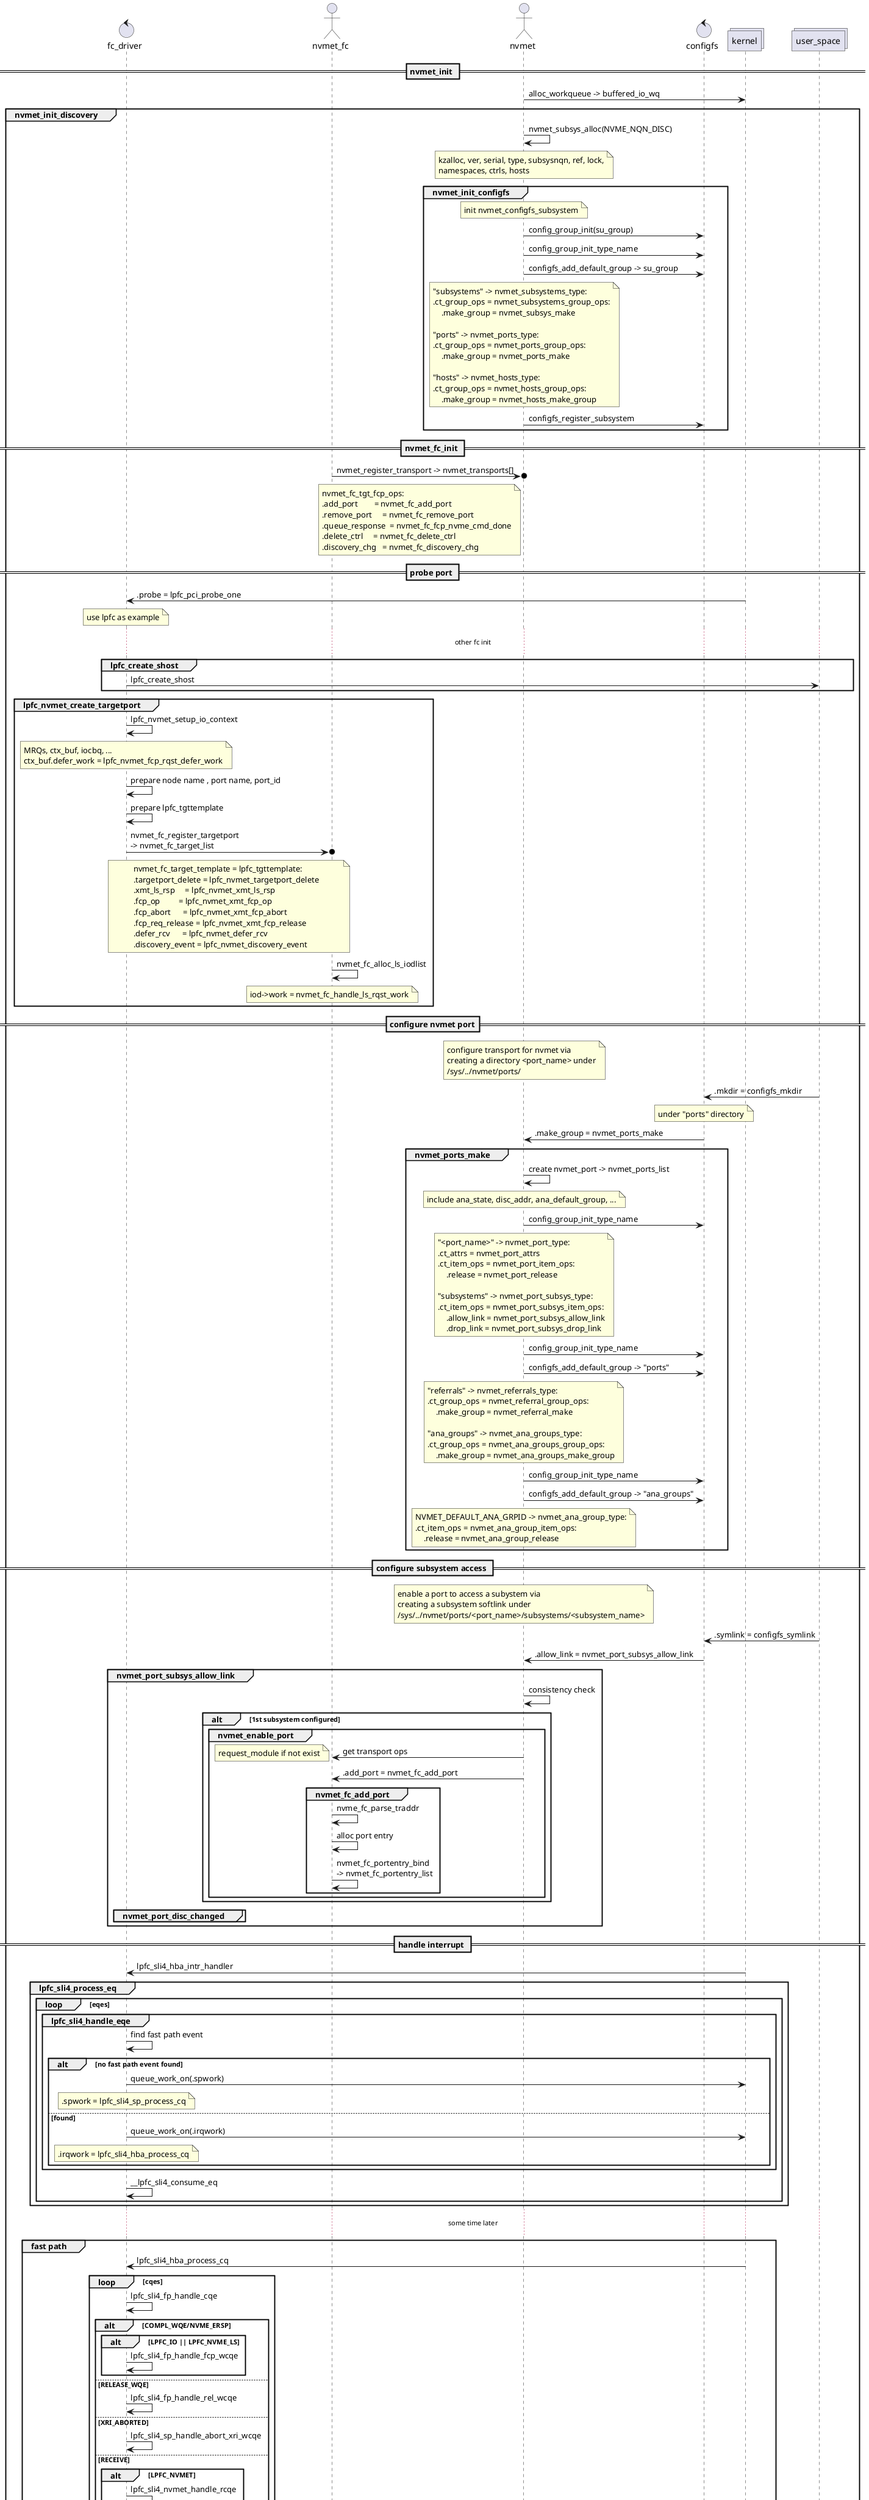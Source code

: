 @startuml
control fc_driver
actor nvmet_fc
actor nvmet
'actor nvme 
control configfs 
collections kernel
collections user_space 
== nvmet_init ==
nvmet -> kernel : alloc_workqueue -> buffered_io_wq
group nvmet_init_discovery
nvmet -> nvmet : nvmet_subsys_alloc(NVME_NQN_DISC)
note over nvmet
kzalloc, ver, serial, type, subsysnqn, ref, lock,
namespaces, ctrls, hosts
end note
group nvmet_init_configfs
note over nvmet
init nvmet_configfs_subsystem
end note
nvmet -> configfs : config_group_init(su_group)
nvmet -> configfs : config_group_init_type_name
nvmet -> configfs : configfs_add_default_group -> su_group
note over nvmet
"subsystems" -> nvmet_subsystems_type:
.ct_group_ops = nvmet_subsystems_group_ops:
    .make_group = nvmet_subsys_make

"ports" -> nvmet_ports_type:
.ct_group_ops = nvmet_ports_group_ops:
    .make_group = nvmet_ports_make

"hosts" -> nvmet_hosts_type:
.ct_group_ops = nvmet_hosts_group_ops:
    .make_group = nvmet_hosts_make_group
end note
nvmet -> configfs : configfs_register_subsystem
end

== nvmet_fc_init ==
nvmet_fc ->o nvmet : nvmet_register_transport -> nvmet_transports[]
note left of nvmet
nvmet_fc_tgt_fcp_ops:
.add_port        = nvmet_fc_add_port
.remove_port     = nvmet_fc_remove_port
.queue_response  = nvmet_fc_fcp_nvme_cmd_done
.delete_ctrl     = nvmet_fc_delete_ctrl
.discovery_chg   = nvmet_fc_discovery_chg
end note

== probe port ==
kernel -> fc_driver : .probe = lpfc_pci_probe_one
note over fc_driver
use lpfc as example
end note
... other fc init ...

group lpfc_create_shost
fc_driver -> user_space : lpfc_create_shost
end 

group lpfc_nvmet_create_targetport
fc_driver -> fc_driver : lpfc_nvmet_setup_io_context
note over fc_driver
MRQs, ctx_buf, iocbq, ...
ctx_buf.defer_work = lpfc_nvmet_fcp_rqst_defer_work
end note
fc_driver -> fc_driver : prepare node name , port name, port_id
fc_driver -> fc_driver : prepare lpfc_tgttemplate
fc_driver ->o nvmet_fc : nvmet_fc_register_targetport \n-> nvmet_fc_target_list 

note over fc_driver, nvmet_fc
nvmet_fc_target_template = lpfc_tgttemplate:
.targetport_delete = lpfc_nvmet_targetport_delete
.xmt_ls_rsp     = lpfc_nvmet_xmt_ls_rsp
.fcp_op         = lpfc_nvmet_xmt_fcp_op
.fcp_abort      = lpfc_nvmet_xmt_fcp_abort
.fcp_req_release = lpfc_nvmet_xmt_fcp_release
.defer_rcv      = lpfc_nvmet_defer_rcv
.discovery_event = lpfc_nvmet_discovery_event
end note
nvmet_fc -> nvmet_fc : nvmet_fc_alloc_ls_iodlist
note over nvmet_fc
iod->work = nvmet_fc_handle_ls_rqst_work
end note
end

== configure nvmet port==
note over nvmet
configure transport for nvmet via
creating a directory <port_name> under
/sys/../nvmet/ports/
end note
user_space -> configfs : .mkdir = configfs_mkdir
note over configfs 
under "ports" directory
end note
configfs -> nvmet : .make_group = nvmet_ports_make

group nvmet_ports_make
nvmet -> nvmet : create nvmet_port -> nvmet_ports_list
note over nvmet
include ana_state, disc_addr, ana_default_group, ...
end note

nvmet -> configfs : config_group_init_type_name
note over nvmet
"<port_name>" -> nvmet_port_type:
.ct_attrs = nvmet_port_attrs
.ct_item_ops = nvmet_port_item_ops:
    .release = nvmet_port_release

"subsystems" -> nvmet_port_subsys_type:
.ct_item_ops = nvmet_port_subsys_item_ops:
    .allow_link = nvmet_port_subsys_allow_link
    .drop_link = nvmet_port_subsys_drop_link
end note

nvmet -> configfs : config_group_init_type_name
nvmet -> configfs : configfs_add_default_group -> "ports" 
note over nvmet
"referrals" -> nvmet_referrals_type:
.ct_group_ops = nvmet_referral_group_ops:
    .make_group = nvmet_referral_make

"ana_groups" -> nvmet_ana_groups_type:
.ct_group_ops = nvmet_ana_groups_group_ops:
    .make_group = nvmet_ana_groups_make_group
end note

nvmet -> configfs : config_group_init_type_name
nvmet -> configfs : configfs_add_default_group -> "ana_groups" 
note over nvmet
NVMET_DEFAULT_ANA_GRPID -> nvmet_ana_group_type:
.ct_item_ops = nvmet_ana_group_item_ops:
    .release = nvmet_ana_group_release
end note

end

== configure subsystem access ==
note over nvmet
enable a port to access a subystem via
creating a subsystem softlink under
/sys/../nvmet/ports/<port_name>/subsystems/<subsystem_name>
end note
user_space -> configfs : .symlink = configfs_symlink
configfs -> nvmet : .allow_link = nvmet_port_subsys_allow_link
group nvmet_port_subsys_allow_link
nvmet -> nvmet :  consistency check 

alt 1st subsystem configured 
group nvmet_enable_port
nvmet -> nvmet_fc : get transport ops
note left
request_module if not exist
end note

nvmet -> nvmet_fc : .add_port = nvmet_fc_add_port 
group nvmet_fc_add_port
nvmet_fc -> nvmet_fc : nvme_fc_parse_traddr
nvmet_fc -> nvmet_fc : alloc port entry
nvmet_fc -> nvmet_fc : nvmet_fc_portentry_bind \n-> nvmet_fc_portentry_list 
end

end
end alt

group nvmet_port_disc_changed
end

end 

== handle interrupt ==
kernel -> fc_driver : lpfc_sli4_hba_intr_handler
group lpfc_sli4_process_eq
loop eqes
group lpfc_sli4_handle_eqe

fc_driver -> fc_driver : find fast path event

alt no fast path event found 
fc_driver -> kernel : queue_work_on(.spwork)
note  over fc_driver
.spwork = lpfc_sli4_sp_process_cq
end note
else found
fc_driver -> kernel : queue_work_on(.irqwork)
note  over fc_driver
.irqwork = lpfc_sli4_hba_process_cq
end note
end alt
end

fc_driver -> fc_driver : __lpfc_sli4_consume_eq
end loop
end

... some time later ...
group fast path 
kernel -> fc_driver : lpfc_sli4_hba_process_cq
loop cqes
fc_driver -> fc_driver : lpfc_sli4_fp_handle_cqe
alt COMPL_WQE/NVME_ERSP
alt LPFC_IO || LPFC_NVME_LS
fc_driver -> fc_driver : lpfc_sli4_fp_handle_fcp_wcqe
end alt
else RELEASE_WQE
fc_driver -> fc_driver : lpfc_sli4_fp_handle_rel_wcqe
else XRI_ABORTED
fc_driver -> fc_driver : lpfc_sli4_sp_handle_abort_xri_wcqe
else RECEIVE
alt LPFC_NVMET
fc_driver -> fc_driver : lpfc_sli4_nvmet_handle_rcqe
end alt
end alt
end loop

alt have delay work
fc_driver -> kernel : queue_delayed_work_on(sched_irqwork)
note over fc_driver
.sched_irqwork = lpfc_sli4_dly_hba_process_cq
end note
end alt
end

... or another some time later ...
group slow path 
kernel -> fc_driver : lpfc_sli4_sp_process_cq

loop cqes
alt LPFC_WCQ && LPFC_IO
fc_driver -> fc_driver : lpfc_sli4_fp_handle_cqe
else
fc_driver -> fc_driver : lpfc_sli4_sp_handle_cqe

alt !async
fc_driver -> fc_driver : lpfc_sli4_sp_handle_mbox_event
else
fc_driver -> fc_driver : lpfc_sli4_sp_handle_async_event
end alt
end alt

alt have delay work
fc_driver -> kernel : queue_delayed_work_on(sched_spwork)
note over fc_driver
.sched_spwork = lpfc_sli4_dly_sp_process_cq
end note
end alt
end loop
end

alt have post work
fc_driver -> kernel : lpfc_worker_wake_up(work_waitq)
end alt

... some time later ...
fc_driver -> fc_driver : lpfc_sli4_dly_hba_process_cq
ref over fc_driver
fast path handler
end ref

... or another some time later ...
fc_driver -> fc_driver : lpfc_sli4_dly_sp_process_cq
ref over fc_driver
slow path handler
end ref

... at the same time ...
group kernel_thread: lpfc_do_work
loop until stop
kernel -> fc_driver : wait_event_interruptible(work_waitq)

group lpfc_work_done
fc_driver -> fc_driver : lpfc_sli4_post_async_mbox 
fc_driver -> fc_driver : lpfc_handle_eratt 
fc_driver -> fc_driver : lpfc_sli_handle_mb_event
fc_driver -> fc_driver : lpfc_handle_latt 
fc_driver -> fc_driver : lpfc_handle_rrq_active
fc_driver -> fc_driver : lpfc_sli4_els_xri_abort_event_proc
fc_driver -> fc_driver : lpfc_sli4_async_event_proc
fc_driver -> fc_driver : lpfc_sli4_hbqbuf_add_hbqs
fc_driver -> fc_driver : lpfc_sli4_fcf_redisc_event_proc

group work_port event
fc_driver -> fc_driver : lpfc_create_vport_work_array 
loop vports
fc_driver -> fc_driver : lpfc_disc_timeout_handler 
fc_driver -> fc_driver : lpfc_els_timeout_handler 
fc_driver -> fc_driver : lpfc_hb_timeout_handler 
fc_driver -> fc_driver : lpfc_mbox_timeout_handler 
fc_driver -> fc_driver : lpfc_unblock_fabric_iocbs
fc_driver -> fc_driver : lpfc_ramp_down_queue_handler
fc_driver -> fc_driver : lpfc_delayed_disc_timeout_handler 
end loop
fc_driver -> fc_driver : lpfc_destroy_vport_work_array 
end 

group handle els ring
fc_driver -> fc_driver : lpfc_phba_elsring
fc_driver -> fc_driver : lpfc_sli_handle_slow_ring_event_s4 
loop sp_queue_event
alt COMPLE_WQE
fc_driver -> fc_driver : lpfc_sli4_els_wcqe_to_rspiocbq
fc_driver -> fc_driver : lpfc_sli_sp_handle_rspiocb
else RECEIVE
fc_driver -> fc_driver : lpfc_sli4_handle_received_buffer
end alt
end loop
fc_driver -> fc_driver : lpfc_drain_txq
fc_driver -> fc_driver : turn on ring interrupts 
end
fc_driver -> fc_driver : lpfc_work_list_done
end loop
end
end


== receive LS command ==
fc_driver -> fc_driver : lpfc_sli4_handle_received_buffer
fc_driver -> fc_driver : lpfc_sli4_send_seq_to_ulp
fc_driver -> fc_driver : lpfc_complete_unsol_iocb 
fc_driver -> fc_driver : .lpfc_sli_rcv_unsol_event
note over fc_driver
ELS_REQ: lpfc_els_unsol_event
ELS_REP: lpfc_els_unsol_event
DD_UNSOL_CTL: lpfc_ct_unsol_event (name server inquiry)
DD_SOL_CTL: lpfc_ct_unsol_event (name server response)
end note

fc_driver -> fc_driver : lpfc_els_unsol_event 
fc_driver -> fc_driver : lpfc_els_unsol_buffer
alt FLOGI
fc_driver -> fc_driver : lpfc_els_rcv_flogi
else PLOGI
fc_driver -> fc_driver : lpfc_plogi_confirm_nport -> ndlp
fc_driver -> fc_driver : lpfc_send_els_event(ndlp)
fc_driver -> fc_driver : lpfc_disc_state_machine(NLP_EVT_RCV_PLOGI)
else PRLI or NVMEPRLI
fc_driver -> fc_driver : lpfc_disc_state_machine(NLP_EVT_RCV_PRLI)
else RSCN 
fc_driver -> fc_driver : lpfc_els_rcv_rscn
else others
note over fc_driver
include:
LOGO PRLO LCB RDP ADISC PDISC FARPR FARP
FAN LIRR RLS RPS RPL RNID RTV RRQ ECHO REC FPIN
end note
end alt

== receive NVME PRLI command ==
fc_driver -> fc_driver : lpfc_disc_state_machine(NLP_EVT_RCV_PRLI)
alt UNSED_NODE state 
fc_driver -> fc_driver : lpfc_rcv_els_unused_node
else PLOGI_ISSUE state
fc_driver -> fc_driver : lpfc_rcv_prli_plogi_issue
else ADISC_ISSUE state
fc_driver -> fc_driver : lpfc_rcv_prli_adisc_issue
else REG_LOGIN_ISSUE state
fc_driver -> fc_driver : lpfc_rcv_prli_relogin_issue
else PRLI_ISSUE state
fc_driver -> fc_driver : lpfc_rcv_prli_prli_issue
else LOGO_ISSUE state
fc_driver -> fc_driver : lpfc_rcv_prli_logo_issue
else UNMAPPED_NODE state
group lpfc_rcv_prli_unmap_node
fc_driver -> fc_driver : lpfc_rcv_prli_support_check
fc_driver -> fc_driver : lpfc_rcv_prli
fc_driver -> fc_driver : lpfc_els_rsp_prli_acc
end 
else MAPPED_NODE state
fc_driver -> fc_driver : lpfc_rcv_prli_mapped_node
else NPR_NODE state
fc_driver -> fc_driver : lpfc_rcv_prli_npr_node
end alt


== receive NVME LS command ==
fc_driver -> fc_driver : lpfc_sli4_handle_received_buffer
fc_driver -> fc_driver : lpfc_sli4_send_seq_to_ulp
fc_driver -> fc_driver : lpfc_complete_unsol_iocb 
fc_driver -> fc_driver : lpfc_nvmet_unsol_ls_event
note over fc_driver
FC_TYPE_NVME branch
end note
fc_driver -> nvmet_fc : nvmet_fc_rcv_ls_req
nvmet_fc -> kernel : schedule_work(iod->work)
note over nvmet_fc
iod->work = nvmet_fc_handle_ls_rqst_work
end note
fc_driver -> fc_driver : .lpfc_sli_rcv_unsol_event \n= 

... some time later ...

kernel -> nvmet_fc : .work=nvmet_fc_handle_ls_rqst_work
nvmet_fc -> nvmet_fc : nvmet_fc_handle_ls_rqst

alt LS_CREATE_ASSOCIATION
group nvmet_fc_ls_create_association
nvmet_fc -> nvmet_fc : nvmet_fc_alloc_target_assoc
note over nvmet_fc
alloc/init nvmet_fc_tgt_assoc:
.del_work = nvmet_fc_delete_assoc
association_id
end note

group nvmet_fc_alloc_target_queue
nvmet_fc -> nvmet_fc : alloc target queue
note over nvmet_fc
alloc/init nvmet_fc_tgt_queue:
.work_q = "ntfc%d.%d.%d"
end note
nvmet_fc -> nvmet_fc : nvmet_fc_prep_fcp_iodlist
nvmet_fc -> nvmet : nvmet_sq_init
end

nvmet_fc -> nvmet_fc : nvmet_fc_format_rsp_hdr
nvmet_fc -> nvmet_fc : prepare rsp's associd/connectid 
end

else LS_CREATE_CONNECTION
group nvmet_fc_ls_create_connection
nvmet_fc -> nvmet_fc : nvmet_fc_find_target_assoc
nvmet_fc -> nvmet_fc : nvmet_fc_alloc_target_queue
nvmet_fc -> nvmet_fc : nvmet_fc_format_rsp_hdr
nvmet_fc -> nvmet_fc : prepare rsp's connectid 
end

else LS_DISCONNECT
group nvmet_fc_ls_disconnect
nvmet_fc -> nvmet_fc : nvmet_fc_find_target_assoc
nvmet_fc -> nvmet_fc : nvmet_fc_format_rsp_hdr
group nvmet_fc_delete_assoc
loop queues
nvmet_fc -> nvmet_fc : nvmet_fc_delete_target_queue
end loop
end
end
end alt

group nvmet_fc_xmt_ls_rsp
nvmet_fc -> nvmet_fc : fc_dma_sync_single_for_device 
nvmet_fc -> fc_driver : .xmt_ls_rsp = lpfc_nvmet_xmt_ls_rsp
fc_driver -> fc_driver : lpfc_nvmet_prep_ls_wqe
fc_driver -> fc_driver : nvmewqeq->wqe_cmpl = lpfc_nvmet_xmt_ls_rsp_cmp
fc_driver -> fc_driver : lpfc_sli4_issue_wqe
nvmet_fc -> nvmet_fc : nvmet_fc_xmt_ls_rsp_done
end

group complete response 
ref over fc_driver, nvmet_fc : handle interrupt
note over fc_driver, nvmet_fc
call .wqe_cmpl = lpfc_nvmet_xmt_ls_rsp_cmp at last
end note
end ref
end

== receive NVME's FCP command ==
fc_driver -> fc_driver : lpfc_sli4_nvmet_handle_rcqe
group lpfc_nvmet_unsol_fcp_event
fc_driver -> fc_driver : lpfc_get_ctx_list
alt load is OK
group lpfc_nvmet_process_rcv_fcp_req
fc_driver -> nvmet_fc : nvmet_fc_rcv_fcp_req
group nvmet_fc_rcv_fcp_req
nvmet_fc -> nvmet_fc : nvmet_fc_find_target_queue
nvmet_fc -> nvmet_fc : nvmet_fc_alloc_fcp_iod
nvmet_fc -> nvmet_fc : memcpy cmdiubuf 
nvmet_fc -> nvmet_fc : nvmet_fc_queue_fcp_req
group nvmet_fc_handle_fcp_rqst
nvmet_fc -> nvmet_fc : set fod->fcpreq->done 
note over nvmet_fc
.fcpreq->done = nvmet_fc_xmt_fcp_op_done
end note

nvmet_fc -> nvmet : nvmet_req_init
group nvmet_req_init
alt !req->sq->ctrl
nvmet -> nvmet : nvmet_parse_connect_cmd
note over nvmet
req->execute = nvmet_execute_admin_connect or
req->execute = nvmet_execute_io_connect
end note
else req->sq_qid != 0
nvmet -> nvmet : nvmet_parse_io_cmd
group nvmet_parse_io_cmd
nvmet -> nvmet : nvmet_check_ctrl_status
nvmet -> nvmet : nvmet_find_namespace
nvmet -> nvmet : nvmet_check_ana_state
nvmet -> nvmet : nvmet_io_cmd_check_access
alt file command
nvmet -> nvmet : nvmet_file_prase_io_cmd
note over nvmet
req->execute = nvmet_file_execute_rw or
req->execute = nvmet_file_execute_flush or
req->execute = nvmet_file_execute_dsm or
req->execute = nvmet_file_execute_write_zeroes
end note
else
nvmet -> nvmet : nvmet_bdev_prase_io_cmd
note over nvmet
req->execute = nvmet_bdev_execute_rw or
req->execute = nvmet_bdev_execute_flush or
req->execute = nvmet_bdev_execute_dsm or
req->execute = nvmet_bdev_execute_write_zeroes
end note
end alt
end
else fabrics command
nvmet -> nvmet : nvmet_parse_fabrics_cmd
note over nvmet
req->execute = nvmet_execute_prop_set or
req->execute = nvmet_execute_prop_get
end note
else NVME_NQN_DISC
nvmet -> nvmet : nvmet_parse_discovery_cmd
note over nvmet
req->execute = nvmet_execute_disc_set_features or
req->execute = nvmet_execute_disc_get_features or
req->execute = nvmet_execute_async_event or
req->execute = nvmet_execute_keep_alive or
req->execute = nvmet_execute_get_disc_log_page or
req->execute = nvmet_execute_identify_disc_ctrl
end note
else others
nvmet -> nvmet : nvmet_parse_admin_cmd
note over nvmet
req->execute = nvmet_execute_get_log_page_error or
req->execute = nvmet_execute_get_log_page_smart or
req->execute = nvmet_execute_get_log_page_noop or
req->execute = nvmet_execute_get_log_changed_ns or
req->execute = nvmet_execute_get_log_cmd_effects_ns or
req->execute = nvmet_execute_get_log_page_ana or
req->execute = nvmet_execute_identify_ns or
req->execute = nvmet_execute_identify_ctrl or
req->execute = nvmet_execute_identify_nslist or
req->execute = nvmet_execute_identify_desclist or
req->execute = nvmet_execute_abort or
req->execute = nvmet_execute_set_features or
req->execute = nvmet_execute_get_features or
req->execute = nvmet_execute_async_event or
req->execute = nvmet_execute_keep_alive
end note
end alt
end

nvmet_fc -> nvmet_fc : nvmet_fc_alloc_tgt_pgs
nvmet_fc -> nvmet_fc : nvmet_fc_transfer_fcp_data

nvmet_fc -> nvmet : nvmet_req_execute
group nvmet_req_execute
nvmet -> nvmet : .execute
note over nvmet
see execute in nvmet_req_init
end note
end 

end
end
end
else
fc_driver -> kernel : queue_work(.defer_work)
note over fc_driver
.defer_work = lpfc_nvmet_fcp_rqst_defer_work
end note
... some time later ...
fc_driver -> fc_driver : lpfc_nvmet_fcp_rqst_defer_work
ref over fc_driver
nvmet_fc_rcv_fcp_req
end ref
end alt
end

== execute bdev read command ==
nvmet_fc -> nvmet : nvmet_req_execute
nvmet -> nvmet : nvmet_bdev_execute_rw 
nvmet -> kernel : bio_init or bio_alloc
nvmet -> nvmet : config bio
note over nvmet
.bi_end_io = nvmet_bio_done
end note
loop each sg
nvmet -> kernel : bio_chain
end loop
nvmet -> kernel : submit_bio 
... some time later ...
kernel -> nvmet : nvmet_bio_done
nvmet -> nvmet : nvmet_req_complete
nvmet -> nvmet_fc : .queue_response
note over nvmet, nvmet_fc
.queue_response  = nvmet_fc_fcp_nvme_cmd_done
end note
nvmet_fc -> nvmet_fc : nvmet_fc_transfer_fcp_data
nvmet_fc -> nvmet_fc : nvmet_fc_free_tgt_pgs
nvmet_fc -> nvmet_fc : nvmet_fc_xmt_fcp_rsp
nvmet_fc -> fc_driver : .fcp_op
note over nvmet, nvmet_fc
.fcp_op = lpfc_nvmet_xmt_fcp_op
end note
fc_driver -> fc_driver : lpfc_nvmet_prep_fcp_wqe -> nvmewqeq
fc_driver -> fc_driver : lpfc_sli4_issue_wqe(nvmewqeq)


== nvmet_fc_exit ==
nvmet_fc ->x nvmet : nvmet_unregister_transport 
nvmet_fc -> kernel : ida_destroy(nvmet_fc_tgtport_cnt)

== nvmet_exit ==
group nvmet_exit_configfs
end
group nvmet_exit_discovery
end
nvmet -> kernel : ida_destroy(cntlid_ida)
nvmet -> kernel : destroy_workqueue

@enduml

